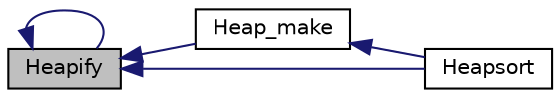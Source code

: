 digraph G
{
  edge [fontname="Helvetica",fontsize="10",labelfontname="Helvetica",labelfontsize="10"];
  node [fontname="Helvetica",fontsize="10",shape=record];
  rankdir="LR";
  Node1 [label="Heapify",height=0.2,width=0.4,color="black", fillcolor="grey75", style="filled" fontcolor="black"];
  Node1 -> Node1 [dir="back",color="midnightblue",fontsize="10",style="solid",fontname="Helvetica"];
  Node1 -> Node2 [dir="back",color="midnightblue",fontsize="10",style="solid",fontname="Helvetica"];
  Node2 [label="Heap_make",height=0.2,width=0.4,color="black", fillcolor="white", style="filled",URL="$sortowanie_8cpp.html#a6cc78fc3759cac309915db1ed9265848",tooltip="Funkcja pomocnicza sortowania Heapsort."];
  Node2 -> Node3 [dir="back",color="midnightblue",fontsize="10",style="solid",fontname="Helvetica"];
  Node3 [label="Heapsort",height=0.2,width=0.4,color="black", fillcolor="white", style="filled",URL="$sortowanie_8cpp.html#a9e76e330fa400797af9ff15001907ff4",tooltip="Funkcja sortowania - Heapsort."];
  Node1 -> Node3 [dir="back",color="midnightblue",fontsize="10",style="solid",fontname="Helvetica"];
}
